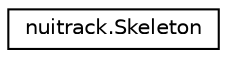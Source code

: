 digraph "Graphical Class Hierarchy"
{
  edge [fontname="Helvetica",fontsize="10",labelfontname="Helvetica",labelfontsize="10"];
  node [fontname="Helvetica",fontsize="10",shape=record];
  rankdir="LR";
  Node1 [label="nuitrack.Skeleton",height=0.2,width=0.4,color="black", fillcolor="white", style="filled",URL="$classnuitrack_1_1Skeleton.html",tooltip="Stores the skeleton data. "];
}
